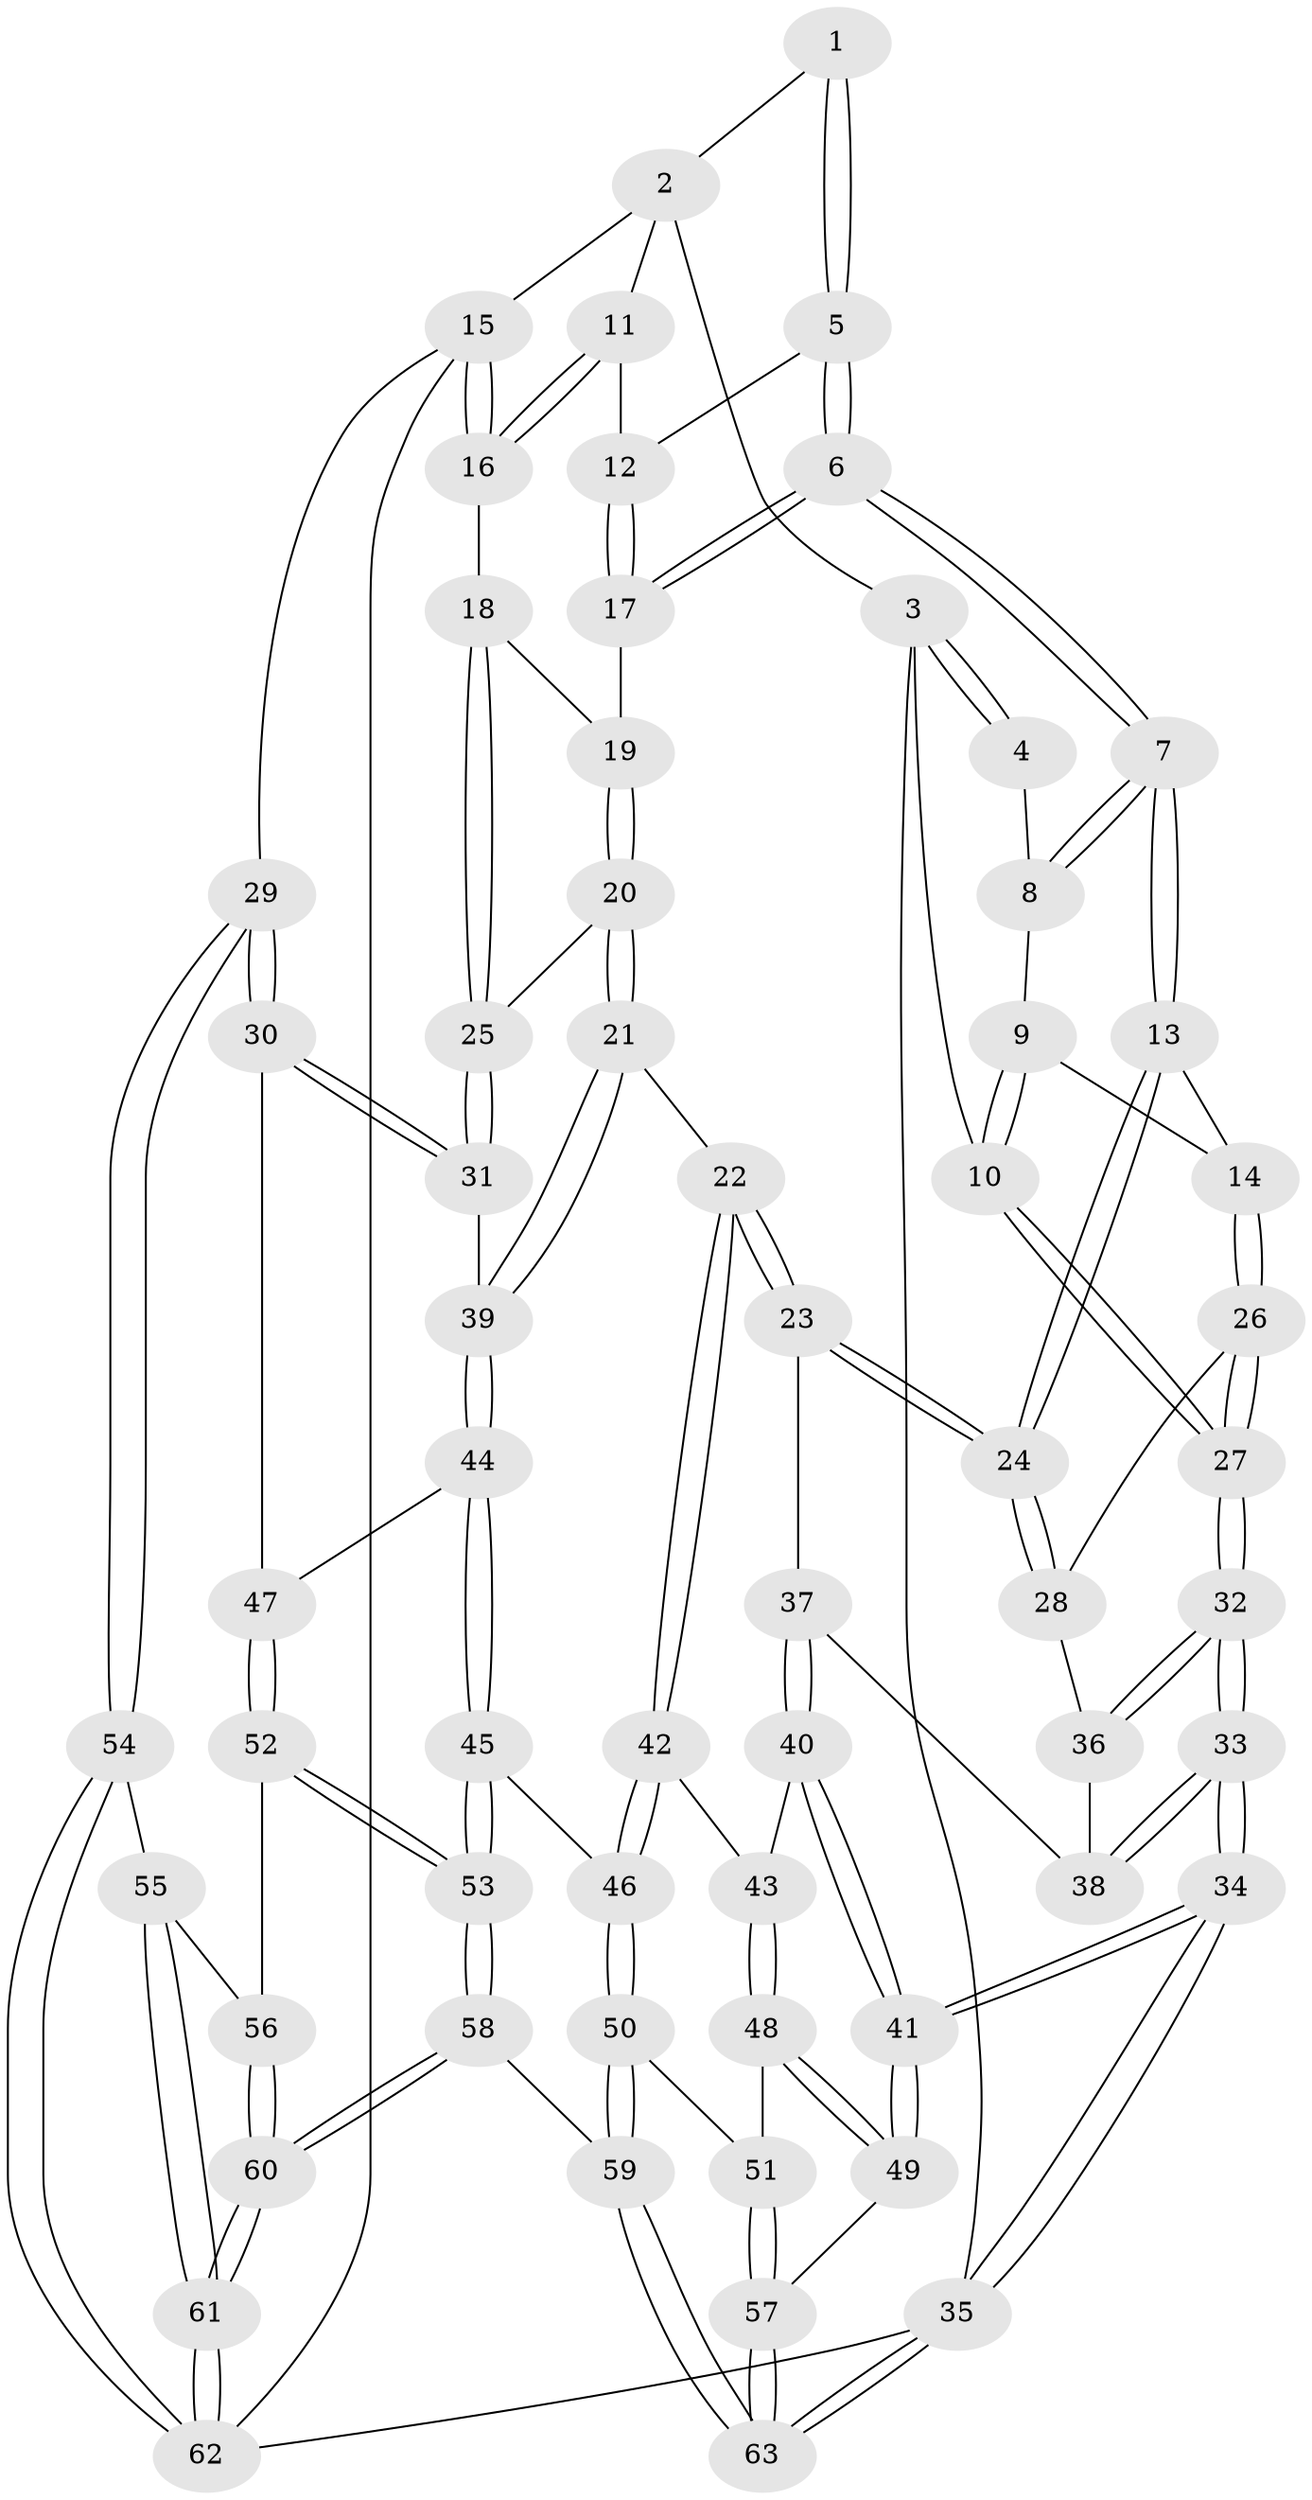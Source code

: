 // coarse degree distribution, {4: 0.5, 6: 0.1, 3: 0.25, 5: 0.05, 2: 0.1}
// Generated by graph-tools (version 1.1) at 2025/21/03/04/25 18:21:33]
// undirected, 63 vertices, 154 edges
graph export_dot {
graph [start="1"]
  node [color=gray90,style=filled];
  1 [pos="+0.5178661786627511+0"];
  2 [pos="+0.7986579626834547+0"];
  3 [pos="+0+0"];
  4 [pos="+0.2330252167424729+0"];
  5 [pos="+0.48029070531092133+0.1085893293806425"];
  6 [pos="+0.42358633012402563+0.23612918908230435"];
  7 [pos="+0.3952230014484291+0.2568101369604592"];
  8 [pos="+0.2858313130025632+0"];
  9 [pos="+0.2357400498775334+0.15760982622641084"];
  10 [pos="+0+0"];
  11 [pos="+0.7849802866189126+0.02766500792598547"];
  12 [pos="+0.7234292294540681+0.1117746023299791"];
  13 [pos="+0.3884559337136217+0.26834673133976844"];
  14 [pos="+0.35151608963838754+0.2503014045658532"];
  15 [pos="+1+0.381259945282358"];
  16 [pos="+0.9793023030024208+0.29439946532459105"];
  17 [pos="+0.6714334404954669+0.213975965782459"];
  18 [pos="+0.804999415726672+0.3255626079972076"];
  19 [pos="+0.6907998601921309+0.2839516162024063"];
  20 [pos="+0.6515396644066784+0.38212177676061176"];
  21 [pos="+0.4865422840202661+0.4590163146013924"];
  22 [pos="+0.4162175708465535+0.4330042446524407"];
  23 [pos="+0.3753222213046904+0.3757169863450878"];
  24 [pos="+0.3743690502330557+0.37220599841406093"];
  25 [pos="+0.7607362173797025+0.47435650868015367"];
  26 [pos="+0+0.15043917087118153"];
  27 [pos="+0+0.12221115758134235"];
  28 [pos="+0.15962279821433067+0.33789746658778264"];
  29 [pos="+1+0.6303917600122233"];
  30 [pos="+0.9403706763038462+0.6172195267006493"];
  31 [pos="+0.786056282569259+0.523526223162974"];
  32 [pos="+0+0.21229464366981327"];
  33 [pos="+0+0.7326419982297931"];
  34 [pos="+0+0.7736067699695659"];
  35 [pos="+0+1"];
  36 [pos="+0.1147616617401264+0.48434523163703125"];
  37 [pos="+0.15282060612300344+0.5213955615102079"];
  38 [pos="+0.13341683695469964+0.5150746226785987"];
  39 [pos="+0.5724161992915595+0.5699162917310302"];
  40 [pos="+0.17349972152032603+0.5755517631540205"];
  41 [pos="+0+0.7830928631496362"];
  42 [pos="+0.3226589461138031+0.6756565887792838"];
  43 [pos="+0.25659728526205805+0.6748830576172465"];
  44 [pos="+0.579019048827778+0.6401763760988999"];
  45 [pos="+0.4291466736344402+0.7822900268186097"];
  46 [pos="+0.4028493644406905+0.7841161307122829"];
  47 [pos="+0.693574195808007+0.7318869432028248"];
  48 [pos="+0.16770243564989046+0.735245847765342"];
  49 [pos="+0+0.7889215876689842"];
  50 [pos="+0.36388094704814117+0.8590451788970382"];
  51 [pos="+0.23493931877826607+0.8432294720156993"];
  52 [pos="+0.667057119018829+0.8336697481613015"];
  53 [pos="+0.5840633751428511+0.8699392020200782"];
  54 [pos="+1+0.7749888731776171"];
  55 [pos="+0.7569631743846048+0.8495905015729092"];
  56 [pos="+0.675803899614142+0.8410004023403905"];
  57 [pos="+0.14270058429887747+0.9072276744187496"];
  58 [pos="+0.5345912163715937+1"];
  59 [pos="+0.3218124899314229+1"];
  60 [pos="+0.9531759185216995+1"];
  61 [pos="+1+1"];
  62 [pos="+1+1"];
  63 [pos="+0.3011078729001009+1"];
  1 -- 2;
  1 -- 5;
  1 -- 5;
  2 -- 3;
  2 -- 11;
  2 -- 15;
  3 -- 4;
  3 -- 4;
  3 -- 10;
  3 -- 35;
  4 -- 8;
  5 -- 6;
  5 -- 6;
  5 -- 12;
  6 -- 7;
  6 -- 7;
  6 -- 17;
  6 -- 17;
  7 -- 8;
  7 -- 8;
  7 -- 13;
  7 -- 13;
  8 -- 9;
  9 -- 10;
  9 -- 10;
  9 -- 14;
  10 -- 27;
  10 -- 27;
  11 -- 12;
  11 -- 16;
  11 -- 16;
  12 -- 17;
  12 -- 17;
  13 -- 14;
  13 -- 24;
  13 -- 24;
  14 -- 26;
  14 -- 26;
  15 -- 16;
  15 -- 16;
  15 -- 29;
  15 -- 62;
  16 -- 18;
  17 -- 19;
  18 -- 19;
  18 -- 25;
  18 -- 25;
  19 -- 20;
  19 -- 20;
  20 -- 21;
  20 -- 21;
  20 -- 25;
  21 -- 22;
  21 -- 39;
  21 -- 39;
  22 -- 23;
  22 -- 23;
  22 -- 42;
  22 -- 42;
  23 -- 24;
  23 -- 24;
  23 -- 37;
  24 -- 28;
  24 -- 28;
  25 -- 31;
  25 -- 31;
  26 -- 27;
  26 -- 27;
  26 -- 28;
  27 -- 32;
  27 -- 32;
  28 -- 36;
  29 -- 30;
  29 -- 30;
  29 -- 54;
  29 -- 54;
  30 -- 31;
  30 -- 31;
  30 -- 47;
  31 -- 39;
  32 -- 33;
  32 -- 33;
  32 -- 36;
  32 -- 36;
  33 -- 34;
  33 -- 34;
  33 -- 38;
  33 -- 38;
  34 -- 35;
  34 -- 35;
  34 -- 41;
  34 -- 41;
  35 -- 63;
  35 -- 63;
  35 -- 62;
  36 -- 38;
  37 -- 38;
  37 -- 40;
  37 -- 40;
  39 -- 44;
  39 -- 44;
  40 -- 41;
  40 -- 41;
  40 -- 43;
  41 -- 49;
  41 -- 49;
  42 -- 43;
  42 -- 46;
  42 -- 46;
  43 -- 48;
  43 -- 48;
  44 -- 45;
  44 -- 45;
  44 -- 47;
  45 -- 46;
  45 -- 53;
  45 -- 53;
  46 -- 50;
  46 -- 50;
  47 -- 52;
  47 -- 52;
  48 -- 49;
  48 -- 49;
  48 -- 51;
  49 -- 57;
  50 -- 51;
  50 -- 59;
  50 -- 59;
  51 -- 57;
  51 -- 57;
  52 -- 53;
  52 -- 53;
  52 -- 56;
  53 -- 58;
  53 -- 58;
  54 -- 55;
  54 -- 62;
  54 -- 62;
  55 -- 56;
  55 -- 61;
  55 -- 61;
  56 -- 60;
  56 -- 60;
  57 -- 63;
  57 -- 63;
  58 -- 59;
  58 -- 60;
  58 -- 60;
  59 -- 63;
  59 -- 63;
  60 -- 61;
  60 -- 61;
  61 -- 62;
  61 -- 62;
}
